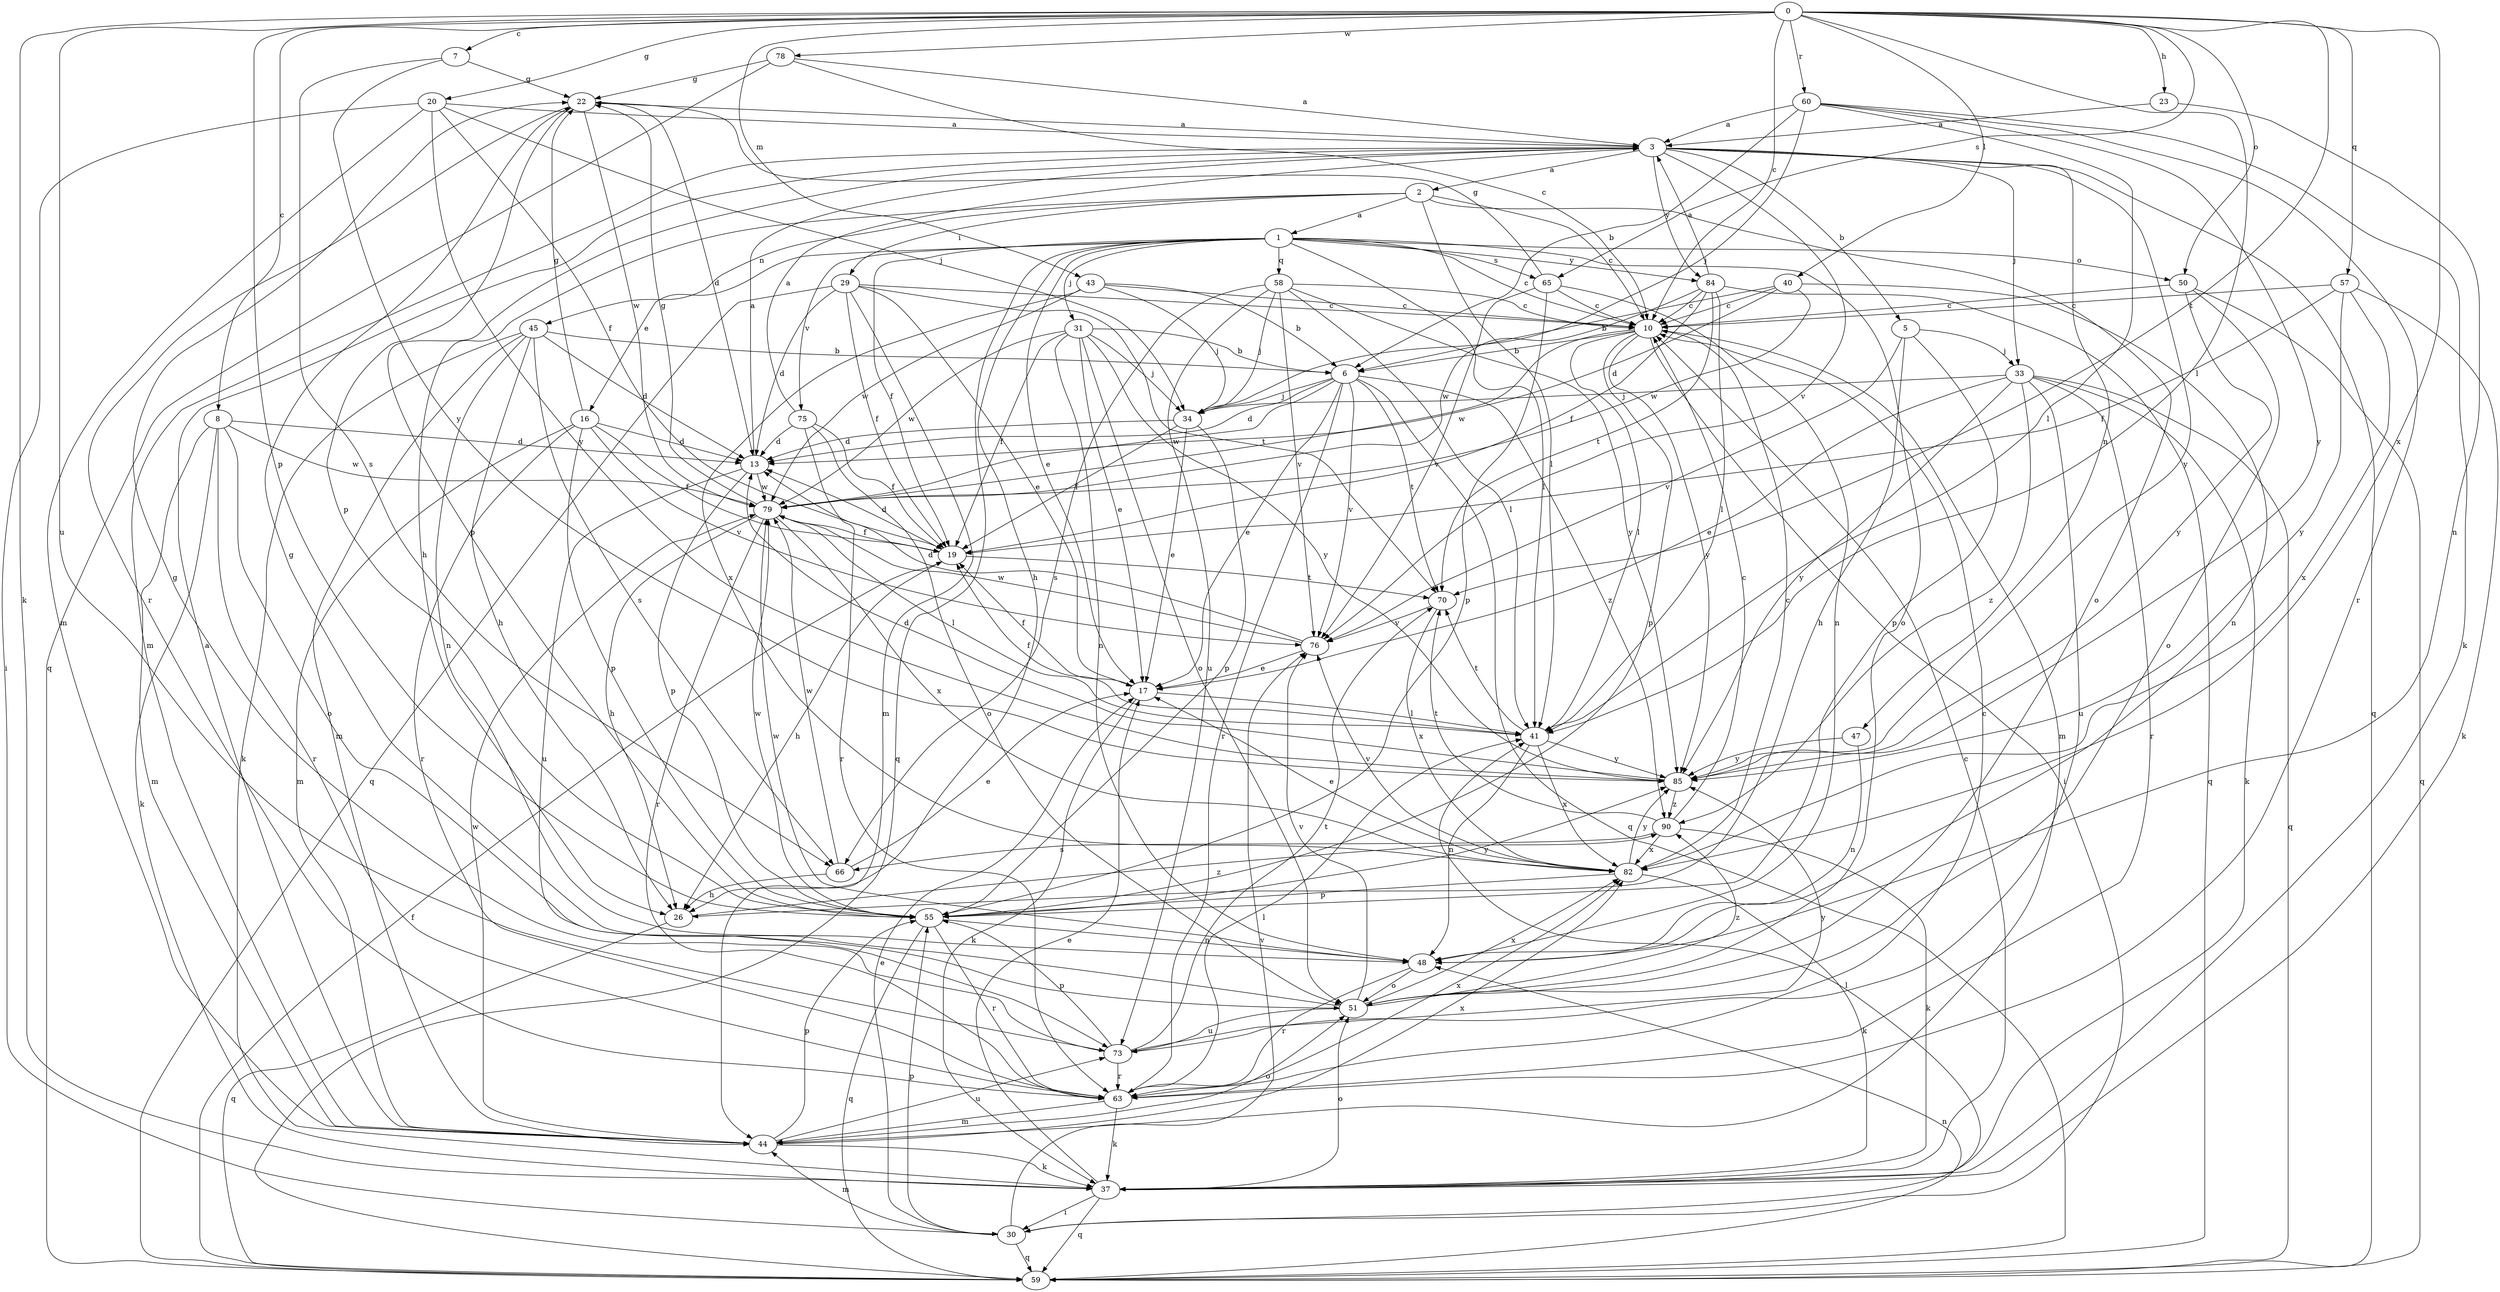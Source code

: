 strict digraph  {
0;
1;
2;
3;
5;
6;
7;
8;
10;
13;
16;
17;
19;
20;
22;
23;
26;
29;
30;
31;
33;
34;
37;
40;
41;
43;
44;
45;
47;
48;
50;
51;
55;
57;
58;
59;
60;
63;
65;
66;
70;
73;
75;
76;
78;
79;
82;
84;
85;
90;
0 -> 7  [label=c];
0 -> 8  [label=c];
0 -> 10  [label=c];
0 -> 20  [label=g];
0 -> 23  [label=h];
0 -> 37  [label=k];
0 -> 40  [label=l];
0 -> 41  [label=l];
0 -> 43  [label=m];
0 -> 50  [label=o];
0 -> 55  [label=p];
0 -> 57  [label=q];
0 -> 60  [label=r];
0 -> 65  [label=s];
0 -> 70  [label=t];
0 -> 73  [label=u];
0 -> 78  [label=w];
0 -> 82  [label=x];
1 -> 10  [label=c];
1 -> 16  [label=e];
1 -> 17  [label=e];
1 -> 19  [label=f];
1 -> 26  [label=h];
1 -> 31  [label=j];
1 -> 41  [label=l];
1 -> 50  [label=o];
1 -> 51  [label=o];
1 -> 58  [label=q];
1 -> 59  [label=q];
1 -> 65  [label=s];
1 -> 75  [label=v];
1 -> 84  [label=y];
2 -> 1  [label=a];
2 -> 10  [label=c];
2 -> 26  [label=h];
2 -> 29  [label=i];
2 -> 41  [label=l];
2 -> 45  [label=n];
2 -> 51  [label=o];
3 -> 2  [label=a];
3 -> 5  [label=b];
3 -> 33  [label=j];
3 -> 44  [label=m];
3 -> 47  [label=n];
3 -> 55  [label=p];
3 -> 59  [label=q];
3 -> 76  [label=v];
3 -> 84  [label=y];
3 -> 85  [label=y];
5 -> 26  [label=h];
5 -> 33  [label=j];
5 -> 55  [label=p];
5 -> 76  [label=v];
6 -> 13  [label=d];
6 -> 17  [label=e];
6 -> 34  [label=j];
6 -> 59  [label=q];
6 -> 63  [label=r];
6 -> 70  [label=t];
6 -> 76  [label=v];
6 -> 79  [label=w];
6 -> 90  [label=z];
7 -> 22  [label=g];
7 -> 66  [label=s];
7 -> 85  [label=y];
8 -> 13  [label=d];
8 -> 37  [label=k];
8 -> 44  [label=m];
8 -> 51  [label=o];
8 -> 63  [label=r];
8 -> 79  [label=w];
10 -> 6  [label=b];
10 -> 30  [label=i];
10 -> 41  [label=l];
10 -> 44  [label=m];
10 -> 55  [label=p];
10 -> 79  [label=w];
10 -> 85  [label=y];
13 -> 3  [label=a];
13 -> 55  [label=p];
13 -> 73  [label=u];
13 -> 79  [label=w];
16 -> 13  [label=d];
16 -> 19  [label=f];
16 -> 22  [label=g];
16 -> 44  [label=m];
16 -> 55  [label=p];
16 -> 63  [label=r];
16 -> 76  [label=v];
17 -> 19  [label=f];
17 -> 37  [label=k];
17 -> 41  [label=l];
19 -> 13  [label=d];
19 -> 26  [label=h];
19 -> 70  [label=t];
20 -> 3  [label=a];
20 -> 19  [label=f];
20 -> 30  [label=i];
20 -> 34  [label=j];
20 -> 44  [label=m];
20 -> 85  [label=y];
22 -> 3  [label=a];
22 -> 13  [label=d];
22 -> 55  [label=p];
22 -> 63  [label=r];
22 -> 79  [label=w];
23 -> 3  [label=a];
23 -> 48  [label=n];
26 -> 59  [label=q];
26 -> 90  [label=z];
29 -> 10  [label=c];
29 -> 13  [label=d];
29 -> 17  [label=e];
29 -> 19  [label=f];
29 -> 44  [label=m];
29 -> 59  [label=q];
29 -> 70  [label=t];
30 -> 17  [label=e];
30 -> 41  [label=l];
30 -> 44  [label=m];
30 -> 55  [label=p];
30 -> 59  [label=q];
30 -> 76  [label=v];
31 -> 6  [label=b];
31 -> 17  [label=e];
31 -> 19  [label=f];
31 -> 34  [label=j];
31 -> 48  [label=n];
31 -> 51  [label=o];
31 -> 79  [label=w];
31 -> 85  [label=y];
33 -> 17  [label=e];
33 -> 34  [label=j];
33 -> 37  [label=k];
33 -> 59  [label=q];
33 -> 63  [label=r];
33 -> 73  [label=u];
33 -> 85  [label=y];
33 -> 90  [label=z];
34 -> 13  [label=d];
34 -> 17  [label=e];
34 -> 19  [label=f];
34 -> 55  [label=p];
37 -> 10  [label=c];
37 -> 17  [label=e];
37 -> 30  [label=i];
37 -> 51  [label=o];
37 -> 59  [label=q];
40 -> 6  [label=b];
40 -> 10  [label=c];
40 -> 13  [label=d];
40 -> 48  [label=n];
40 -> 79  [label=w];
41 -> 19  [label=f];
41 -> 48  [label=n];
41 -> 70  [label=t];
41 -> 82  [label=x];
41 -> 85  [label=y];
43 -> 6  [label=b];
43 -> 10  [label=c];
43 -> 34  [label=j];
43 -> 79  [label=w];
43 -> 82  [label=x];
44 -> 3  [label=a];
44 -> 37  [label=k];
44 -> 51  [label=o];
44 -> 55  [label=p];
44 -> 73  [label=u];
44 -> 79  [label=w];
44 -> 82  [label=x];
45 -> 6  [label=b];
45 -> 13  [label=d];
45 -> 26  [label=h];
45 -> 37  [label=k];
45 -> 44  [label=m];
45 -> 48  [label=n];
45 -> 66  [label=s];
47 -> 48  [label=n];
47 -> 85  [label=y];
48 -> 51  [label=o];
48 -> 63  [label=r];
48 -> 79  [label=w];
50 -> 10  [label=c];
50 -> 51  [label=o];
50 -> 59  [label=q];
50 -> 85  [label=y];
51 -> 22  [label=g];
51 -> 73  [label=u];
51 -> 76  [label=v];
51 -> 82  [label=x];
51 -> 90  [label=z];
55 -> 48  [label=n];
55 -> 59  [label=q];
55 -> 63  [label=r];
55 -> 79  [label=w];
55 -> 85  [label=y];
57 -> 10  [label=c];
57 -> 19  [label=f];
57 -> 37  [label=k];
57 -> 82  [label=x];
57 -> 85  [label=y];
58 -> 10  [label=c];
58 -> 34  [label=j];
58 -> 41  [label=l];
58 -> 66  [label=s];
58 -> 73  [label=u];
58 -> 76  [label=v];
58 -> 85  [label=y];
59 -> 19  [label=f];
59 -> 48  [label=n];
60 -> 3  [label=a];
60 -> 6  [label=b];
60 -> 34  [label=j];
60 -> 37  [label=k];
60 -> 41  [label=l];
60 -> 63  [label=r];
60 -> 85  [label=y];
63 -> 10  [label=c];
63 -> 37  [label=k];
63 -> 41  [label=l];
63 -> 44  [label=m];
63 -> 82  [label=x];
65 -> 10  [label=c];
65 -> 22  [label=g];
65 -> 48  [label=n];
65 -> 55  [label=p];
65 -> 76  [label=v];
66 -> 17  [label=e];
66 -> 26  [label=h];
66 -> 79  [label=w];
70 -> 76  [label=v];
70 -> 82  [label=x];
73 -> 22  [label=g];
73 -> 55  [label=p];
73 -> 63  [label=r];
73 -> 70  [label=t];
73 -> 85  [label=y];
75 -> 3  [label=a];
75 -> 13  [label=d];
75 -> 19  [label=f];
75 -> 51  [label=o];
75 -> 63  [label=r];
76 -> 13  [label=d];
76 -> 17  [label=e];
76 -> 79  [label=w];
78 -> 3  [label=a];
78 -> 10  [label=c];
78 -> 22  [label=g];
78 -> 59  [label=q];
79 -> 19  [label=f];
79 -> 22  [label=g];
79 -> 26  [label=h];
79 -> 41  [label=l];
79 -> 63  [label=r];
79 -> 82  [label=x];
82 -> 10  [label=c];
82 -> 17  [label=e];
82 -> 37  [label=k];
82 -> 55  [label=p];
82 -> 76  [label=v];
82 -> 85  [label=y];
84 -> 3  [label=a];
84 -> 10  [label=c];
84 -> 19  [label=f];
84 -> 41  [label=l];
84 -> 59  [label=q];
84 -> 70  [label=t];
84 -> 79  [label=w];
85 -> 13  [label=d];
85 -> 90  [label=z];
90 -> 10  [label=c];
90 -> 37  [label=k];
90 -> 66  [label=s];
90 -> 70  [label=t];
90 -> 82  [label=x];
}
